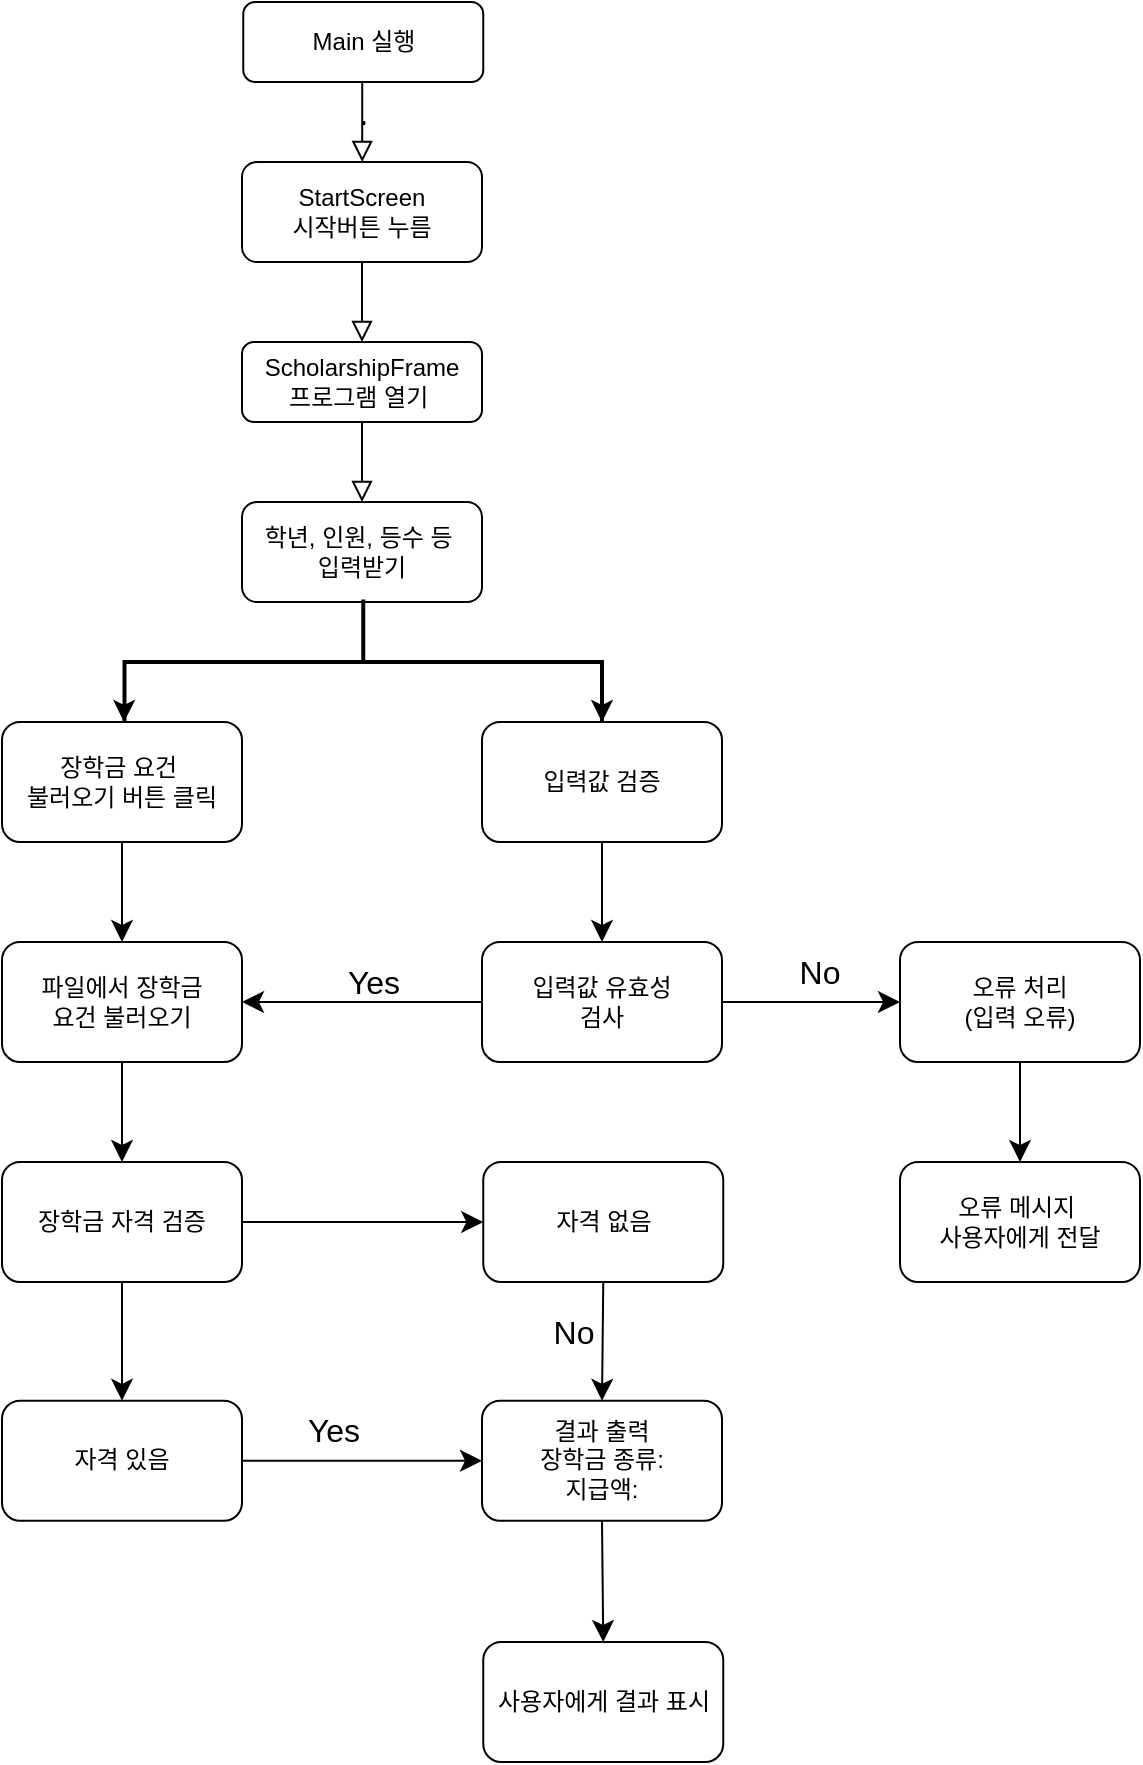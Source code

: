 <mxfile version="25.0.3">
  <diagram id="C5RBs43oDa-KdzZeNtuy" name="Page-1">
    <mxGraphModel dx="469" dy="549" grid="1" gridSize="10" guides="1" tooltips="1" connect="1" arrows="1" fold="1" page="1" pageScale="1" pageWidth="827" pageHeight="1169" math="0" shadow="0">
      <root>
        <mxCell id="WIyWlLk6GJQsqaUBKTNV-0" />
        <mxCell id="WIyWlLk6GJQsqaUBKTNV-1" parent="WIyWlLk6GJQsqaUBKTNV-0" />
        <mxCell id="WIyWlLk6GJQsqaUBKTNV-2" value="" style="rounded=0;html=1;jettySize=auto;orthogonalLoop=1;fontSize=11;endArrow=block;endFill=0;endSize=8;strokeWidth=1;shadow=0;labelBackgroundColor=none;edgeStyle=orthogonalEdgeStyle;exitX=0.5;exitY=1;exitDx=0;exitDy=0;" parent="WIyWlLk6GJQsqaUBKTNV-1" source="0WDyqn-EukYZlyPGwNdx-103" edge="1">
          <mxGeometry relative="1" as="geometry">
            <mxPoint x="311" y="150" as="sourcePoint" />
            <mxPoint x="311" y="210" as="targetPoint" />
          </mxGeometry>
        </mxCell>
        <mxCell id="WIyWlLk6GJQsqaUBKTNV-3" value="Main 실행" style="rounded=1;whiteSpace=wrap;html=1;fontSize=12;glass=0;strokeWidth=1;shadow=0;" parent="WIyWlLk6GJQsqaUBKTNV-1" vertex="1">
          <mxGeometry x="251.63" y="40" width="120" height="40" as="geometry" />
        </mxCell>
        <mxCell id="WIyWlLk6GJQsqaUBKTNV-5" value="" style="edgeStyle=orthogonalEdgeStyle;rounded=0;html=1;jettySize=auto;orthogonalLoop=1;fontSize=11;endArrow=block;endFill=0;endSize=8;strokeWidth=1;shadow=0;labelBackgroundColor=none;exitX=0.5;exitY=1;exitDx=0;exitDy=0;" parent="WIyWlLk6GJQsqaUBKTNV-1" source="WIyWlLk6GJQsqaUBKTNV-7" edge="1">
          <mxGeometry y="10" relative="1" as="geometry">
            <mxPoint as="offset" />
            <mxPoint x="335.73" y="250" as="sourcePoint" />
            <mxPoint x="311" y="290" as="targetPoint" />
            <Array as="points">
              <mxPoint x="311" y="270" />
              <mxPoint x="311" y="270" />
            </Array>
          </mxGeometry>
        </mxCell>
        <mxCell id="WIyWlLk6GJQsqaUBKTNV-7" value="ScholarshipFrame&lt;div&gt;프로그램 열기&amp;nbsp;&lt;/div&gt;" style="rounded=1;whiteSpace=wrap;html=1;fontSize=12;glass=0;strokeWidth=1;shadow=0;" parent="WIyWlLk6GJQsqaUBKTNV-1" vertex="1">
          <mxGeometry x="251" y="210" width="120" height="40" as="geometry" />
        </mxCell>
        <mxCell id="0WDyqn-EukYZlyPGwNdx-0" value="학년, 인원, 등수 등&amp;nbsp;&lt;div&gt;입력받기&lt;/div&gt;" style="rounded=1;whiteSpace=wrap;html=1;" vertex="1" parent="WIyWlLk6GJQsqaUBKTNV-1">
          <mxGeometry x="251" y="290" width="120" height="50" as="geometry" />
        </mxCell>
        <mxCell id="0WDyqn-EukYZlyPGwNdx-51" style="edgeStyle=none;curved=1;rounded=0;orthogonalLoop=1;jettySize=auto;html=1;exitX=0.5;exitY=0;exitDx=0;exitDy=0;exitPerimeter=0;entryX=0.5;entryY=0;entryDx=0;entryDy=0;fontSize=12;startSize=8;endSize=8;" edge="1" parent="WIyWlLk6GJQsqaUBKTNV-1" source="0WDyqn-EukYZlyPGwNdx-44" target="0WDyqn-EukYZlyPGwNdx-50">
          <mxGeometry relative="1" as="geometry" />
        </mxCell>
        <mxCell id="0WDyqn-EukYZlyPGwNdx-44" value="" style="strokeWidth=2;html=1;shape=mxgraph.flowchart.annotation_2;align=left;labelPosition=right;pointerEvents=1;rotation=90;" vertex="1" parent="WIyWlLk6GJQsqaUBKTNV-1">
          <mxGeometry x="280.38" y="250.62" width="62.5" height="238.75" as="geometry" />
        </mxCell>
        <mxCell id="0WDyqn-EukYZlyPGwNdx-48" value="장학금 요건&amp;nbsp;&lt;div&gt;불러오기 버튼 클릭&lt;/div&gt;" style="rounded=1;whiteSpace=wrap;html=1;" vertex="1" parent="WIyWlLk6GJQsqaUBKTNV-1">
          <mxGeometry x="131" y="400" width="120" height="60" as="geometry" />
        </mxCell>
        <mxCell id="0WDyqn-EukYZlyPGwNdx-49" style="edgeStyle=none;curved=1;rounded=0;orthogonalLoop=1;jettySize=auto;html=1;exitX=0.5;exitY=1;exitDx=0;exitDy=0;exitPerimeter=0;fontSize=12;startSize=8;endSize=8;" edge="1" parent="WIyWlLk6GJQsqaUBKTNV-1" source="0WDyqn-EukYZlyPGwNdx-44">
          <mxGeometry relative="1" as="geometry">
            <mxPoint x="192" y="400" as="targetPoint" />
          </mxGeometry>
        </mxCell>
        <mxCell id="0WDyqn-EukYZlyPGwNdx-50" value="입력값 검증" style="rounded=1;whiteSpace=wrap;html=1;" vertex="1" parent="WIyWlLk6GJQsqaUBKTNV-1">
          <mxGeometry x="371" y="400" width="120" height="60" as="geometry" />
        </mxCell>
        <mxCell id="0WDyqn-EukYZlyPGwNdx-58" value="" style="endArrow=classic;html=1;rounded=0;fontSize=12;startSize=8;endSize=8;curved=1;exitX=0.5;exitY=1;exitDx=0;exitDy=0;" edge="1" parent="WIyWlLk6GJQsqaUBKTNV-1" source="0WDyqn-EukYZlyPGwNdx-48">
          <mxGeometry width="50" height="50" relative="1" as="geometry">
            <mxPoint x="321" y="350" as="sourcePoint" />
            <mxPoint x="191" y="510" as="targetPoint" />
          </mxGeometry>
        </mxCell>
        <mxCell id="0WDyqn-EukYZlyPGwNdx-59" value="" style="endArrow=classic;html=1;rounded=0;fontSize=12;startSize=8;endSize=8;curved=1;exitX=0.5;exitY=1;exitDx=0;exitDy=0;" edge="1" parent="WIyWlLk6GJQsqaUBKTNV-1" source="0WDyqn-EukYZlyPGwNdx-50">
          <mxGeometry width="50" height="50" relative="1" as="geometry">
            <mxPoint x="321" y="410" as="sourcePoint" />
            <mxPoint x="431" y="510" as="targetPoint" />
          </mxGeometry>
        </mxCell>
        <mxCell id="0WDyqn-EukYZlyPGwNdx-60" value="파일에서 장학금&lt;div&gt;요건 불러오기&lt;/div&gt;" style="rounded=1;whiteSpace=wrap;html=1;" vertex="1" parent="WIyWlLk6GJQsqaUBKTNV-1">
          <mxGeometry x="131" y="510" width="120" height="60" as="geometry" />
        </mxCell>
        <mxCell id="0WDyqn-EukYZlyPGwNdx-61" value="입력값 유효성&lt;div&gt;검사&lt;/div&gt;" style="rounded=1;whiteSpace=wrap;html=1;" vertex="1" parent="WIyWlLk6GJQsqaUBKTNV-1">
          <mxGeometry x="371" y="510" width="120" height="60" as="geometry" />
        </mxCell>
        <mxCell id="0WDyqn-EukYZlyPGwNdx-62" value="" style="endArrow=classic;html=1;rounded=0;fontSize=12;startSize=8;endSize=8;curved=1;exitX=0;exitY=0.5;exitDx=0;exitDy=0;entryX=1;entryY=0.5;entryDx=0;entryDy=0;" edge="1" parent="WIyWlLk6GJQsqaUBKTNV-1" source="0WDyqn-EukYZlyPGwNdx-61" target="0WDyqn-EukYZlyPGwNdx-60">
          <mxGeometry width="50" height="50" relative="1" as="geometry">
            <mxPoint x="321" y="680" as="sourcePoint" />
            <mxPoint x="371" y="630" as="targetPoint" />
          </mxGeometry>
        </mxCell>
        <mxCell id="0WDyqn-EukYZlyPGwNdx-63" value="Yes" style="text;html=1;align=center;verticalAlign=middle;whiteSpace=wrap;rounded=0;fontSize=16;" vertex="1" parent="WIyWlLk6GJQsqaUBKTNV-1">
          <mxGeometry x="287" y="510" width="60" height="40" as="geometry" />
        </mxCell>
        <mxCell id="0WDyqn-EukYZlyPGwNdx-66" value="오류 처리&lt;div&gt;(입력 오류)&lt;/div&gt;" style="rounded=1;whiteSpace=wrap;html=1;" vertex="1" parent="WIyWlLk6GJQsqaUBKTNV-1">
          <mxGeometry x="580" y="510" width="120" height="60" as="geometry" />
        </mxCell>
        <mxCell id="0WDyqn-EukYZlyPGwNdx-79" value="결과 출력&lt;div&gt;장학금 종류:&lt;/div&gt;&lt;div&gt;지급액:&lt;/div&gt;" style="rounded=1;whiteSpace=wrap;html=1;" vertex="1" parent="WIyWlLk6GJQsqaUBKTNV-1">
          <mxGeometry x="371" y="739.38" width="120" height="60" as="geometry" />
        </mxCell>
        <mxCell id="0WDyqn-EukYZlyPGwNdx-83" value="" style="endArrow=classic;html=1;rounded=0;fontSize=12;startSize=8;endSize=8;curved=1;exitX=0.5;exitY=1;exitDx=0;exitDy=0;entryX=0.5;entryY=0;entryDx=0;entryDy=0;" edge="1" parent="WIyWlLk6GJQsqaUBKTNV-1" source="0WDyqn-EukYZlyPGwNdx-79" target="0WDyqn-EukYZlyPGwNdx-84">
          <mxGeometry width="50" height="50" relative="1" as="geometry">
            <mxPoint x="458.88" y="890" as="sourcePoint" />
            <mxPoint x="402.88" y="860" as="targetPoint" />
          </mxGeometry>
        </mxCell>
        <mxCell id="0WDyqn-EukYZlyPGwNdx-84" value="사용자에게 결과 표시" style="rounded=1;whiteSpace=wrap;html=1;" vertex="1" parent="WIyWlLk6GJQsqaUBKTNV-1">
          <mxGeometry x="371.63" y="860" width="120" height="60" as="geometry" />
        </mxCell>
        <mxCell id="0WDyqn-EukYZlyPGwNdx-86" value="장학금 자격 검증" style="rounded=1;whiteSpace=wrap;html=1;" vertex="1" parent="WIyWlLk6GJQsqaUBKTNV-1">
          <mxGeometry x="131" y="620" width="120" height="60" as="geometry" />
        </mxCell>
        <mxCell id="0WDyqn-EukYZlyPGwNdx-89" value="자격 있음" style="rounded=1;whiteSpace=wrap;html=1;" vertex="1" parent="WIyWlLk6GJQsqaUBKTNV-1">
          <mxGeometry x="131" y="739.38" width="120" height="60" as="geometry" />
        </mxCell>
        <mxCell id="0WDyqn-EukYZlyPGwNdx-90" value="오류 메시지&amp;nbsp;&lt;div&gt;사용자에게 전달&lt;/div&gt;" style="rounded=1;whiteSpace=wrap;html=1;" vertex="1" parent="WIyWlLk6GJQsqaUBKTNV-1">
          <mxGeometry x="580" y="620" width="120" height="60" as="geometry" />
        </mxCell>
        <mxCell id="0WDyqn-EukYZlyPGwNdx-91" value="" style="endArrow=classic;html=1;rounded=0;fontSize=12;startSize=8;endSize=8;curved=1;exitX=0.5;exitY=1;exitDx=0;exitDy=0;entryX=0.5;entryY=0;entryDx=0;entryDy=0;" edge="1" parent="WIyWlLk6GJQsqaUBKTNV-1" source="0WDyqn-EukYZlyPGwNdx-60" target="0WDyqn-EukYZlyPGwNdx-86">
          <mxGeometry width="50" height="50" relative="1" as="geometry">
            <mxPoint x="247" y="730" as="sourcePoint" />
            <mxPoint x="297" y="680" as="targetPoint" />
          </mxGeometry>
        </mxCell>
        <mxCell id="0WDyqn-EukYZlyPGwNdx-92" value="" style="endArrow=classic;html=1;rounded=0;fontSize=12;startSize=8;endSize=8;curved=1;exitX=0.5;exitY=1;exitDx=0;exitDy=0;entryX=0.5;entryY=0;entryDx=0;entryDy=0;" edge="1" parent="WIyWlLk6GJQsqaUBKTNV-1" source="0WDyqn-EukYZlyPGwNdx-86" target="0WDyqn-EukYZlyPGwNdx-89">
          <mxGeometry width="50" height="50" relative="1" as="geometry">
            <mxPoint x="247" y="730" as="sourcePoint" />
            <mxPoint x="297" y="680" as="targetPoint" />
          </mxGeometry>
        </mxCell>
        <mxCell id="0WDyqn-EukYZlyPGwNdx-94" value="" style="endArrow=classic;html=1;rounded=0;fontSize=12;startSize=8;endSize=8;curved=1;exitX=1;exitY=0.5;exitDx=0;exitDy=0;entryX=0;entryY=0.5;entryDx=0;entryDy=0;" edge="1" parent="WIyWlLk6GJQsqaUBKTNV-1" source="0WDyqn-EukYZlyPGwNdx-89" target="0WDyqn-EukYZlyPGwNdx-79">
          <mxGeometry width="50" height="50" relative="1" as="geometry">
            <mxPoint x="327" y="680" as="sourcePoint" />
            <mxPoint x="377" y="630" as="targetPoint" />
          </mxGeometry>
        </mxCell>
        <mxCell id="0WDyqn-EukYZlyPGwNdx-95" value="Yes" style="text;html=1;align=center;verticalAlign=middle;whiteSpace=wrap;rounded=0;fontSize=16;" vertex="1" parent="WIyWlLk6GJQsqaUBKTNV-1">
          <mxGeometry x="267" y="739.38" width="60" height="30" as="geometry" />
        </mxCell>
        <mxCell id="0WDyqn-EukYZlyPGwNdx-97" value="자격 없음" style="rounded=1;whiteSpace=wrap;html=1;" vertex="1" parent="WIyWlLk6GJQsqaUBKTNV-1">
          <mxGeometry x="371.63" y="620" width="120" height="60" as="geometry" />
        </mxCell>
        <mxCell id="0WDyqn-EukYZlyPGwNdx-98" value="" style="endArrow=classic;html=1;rounded=0;fontSize=12;startSize=8;endSize=8;curved=1;exitX=1;exitY=0.5;exitDx=0;exitDy=0;entryX=0;entryY=0.5;entryDx=0;entryDy=0;" edge="1" parent="WIyWlLk6GJQsqaUBKTNV-1" source="0WDyqn-EukYZlyPGwNdx-86" target="0WDyqn-EukYZlyPGwNdx-97">
          <mxGeometry width="50" height="50" relative="1" as="geometry">
            <mxPoint x="377" y="810" as="sourcePoint" />
            <mxPoint x="427" y="760" as="targetPoint" />
          </mxGeometry>
        </mxCell>
        <mxCell id="0WDyqn-EukYZlyPGwNdx-99" value="" style="endArrow=classic;html=1;rounded=0;fontSize=12;startSize=8;endSize=8;curved=1;exitX=0.5;exitY=1;exitDx=0;exitDy=0;entryX=0.5;entryY=0;entryDx=0;entryDy=0;" edge="1" parent="WIyWlLk6GJQsqaUBKTNV-1" source="0WDyqn-EukYZlyPGwNdx-97" target="0WDyqn-EukYZlyPGwNdx-79">
          <mxGeometry width="50" height="50" relative="1" as="geometry">
            <mxPoint x="377" y="810" as="sourcePoint" />
            <mxPoint x="427" y="760" as="targetPoint" />
          </mxGeometry>
        </mxCell>
        <mxCell id="0WDyqn-EukYZlyPGwNdx-100" value="No" style="text;html=1;align=center;verticalAlign=middle;whiteSpace=wrap;rounded=0;fontSize=16;" vertex="1" parent="WIyWlLk6GJQsqaUBKTNV-1">
          <mxGeometry x="387" y="690" width="60" height="30" as="geometry" />
        </mxCell>
        <mxCell id="0WDyqn-EukYZlyPGwNdx-102" value="No" style="text;html=1;align=center;verticalAlign=middle;whiteSpace=wrap;rounded=0;fontSize=16;" vertex="1" parent="WIyWlLk6GJQsqaUBKTNV-1">
          <mxGeometry x="510" y="510" width="60" height="30" as="geometry" />
        </mxCell>
        <mxCell id="0WDyqn-EukYZlyPGwNdx-103" value="StartScreen&lt;div&gt;시작버튼 누름&lt;/div&gt;" style="rounded=1;whiteSpace=wrap;html=1;" vertex="1" parent="WIyWlLk6GJQsqaUBKTNV-1">
          <mxGeometry x="251" y="120" width="120" height="50" as="geometry" />
        </mxCell>
        <mxCell id="0WDyqn-EukYZlyPGwNdx-104" value="" style="rounded=0;html=1;jettySize=auto;orthogonalLoop=1;fontSize=11;endArrow=block;endFill=0;endSize=8;strokeWidth=1;shadow=0;labelBackgroundColor=none;edgeStyle=orthogonalEdgeStyle;exitX=0.5;exitY=1;exitDx=0;exitDy=0;" edge="1" parent="WIyWlLk6GJQsqaUBKTNV-1">
          <mxGeometry relative="1" as="geometry">
            <mxPoint x="311.13" y="80" as="sourcePoint" />
            <mxPoint x="311.13" y="120" as="targetPoint" />
            <Array as="points">
              <mxPoint x="311.13" y="101" />
              <mxPoint x="312.13" y="101" />
              <mxPoint x="312.13" y="100" />
              <mxPoint x="311.13" y="100" />
            </Array>
          </mxGeometry>
        </mxCell>
        <mxCell id="0WDyqn-EukYZlyPGwNdx-106" value="" style="endArrow=classic;html=1;rounded=0;fontSize=12;startSize=8;endSize=8;curved=1;exitX=1;exitY=0.5;exitDx=0;exitDy=0;entryX=0;entryY=0.5;entryDx=0;entryDy=0;" edge="1" parent="WIyWlLk6GJQsqaUBKTNV-1" source="0WDyqn-EukYZlyPGwNdx-61" target="0WDyqn-EukYZlyPGwNdx-66">
          <mxGeometry width="50" height="50" relative="1" as="geometry">
            <mxPoint x="460" y="640" as="sourcePoint" />
            <mxPoint x="510" y="590" as="targetPoint" />
          </mxGeometry>
        </mxCell>
        <mxCell id="0WDyqn-EukYZlyPGwNdx-107" value="" style="endArrow=classic;html=1;rounded=0;fontSize=12;startSize=8;endSize=8;curved=1;exitX=0.5;exitY=1;exitDx=0;exitDy=0;entryX=0.5;entryY=0;entryDx=0;entryDy=0;" edge="1" parent="WIyWlLk6GJQsqaUBKTNV-1" source="0WDyqn-EukYZlyPGwNdx-66" target="0WDyqn-EukYZlyPGwNdx-90">
          <mxGeometry width="50" height="50" relative="1" as="geometry">
            <mxPoint x="560" y="630" as="sourcePoint" />
            <mxPoint x="610" y="580" as="targetPoint" />
          </mxGeometry>
        </mxCell>
      </root>
    </mxGraphModel>
  </diagram>
</mxfile>
